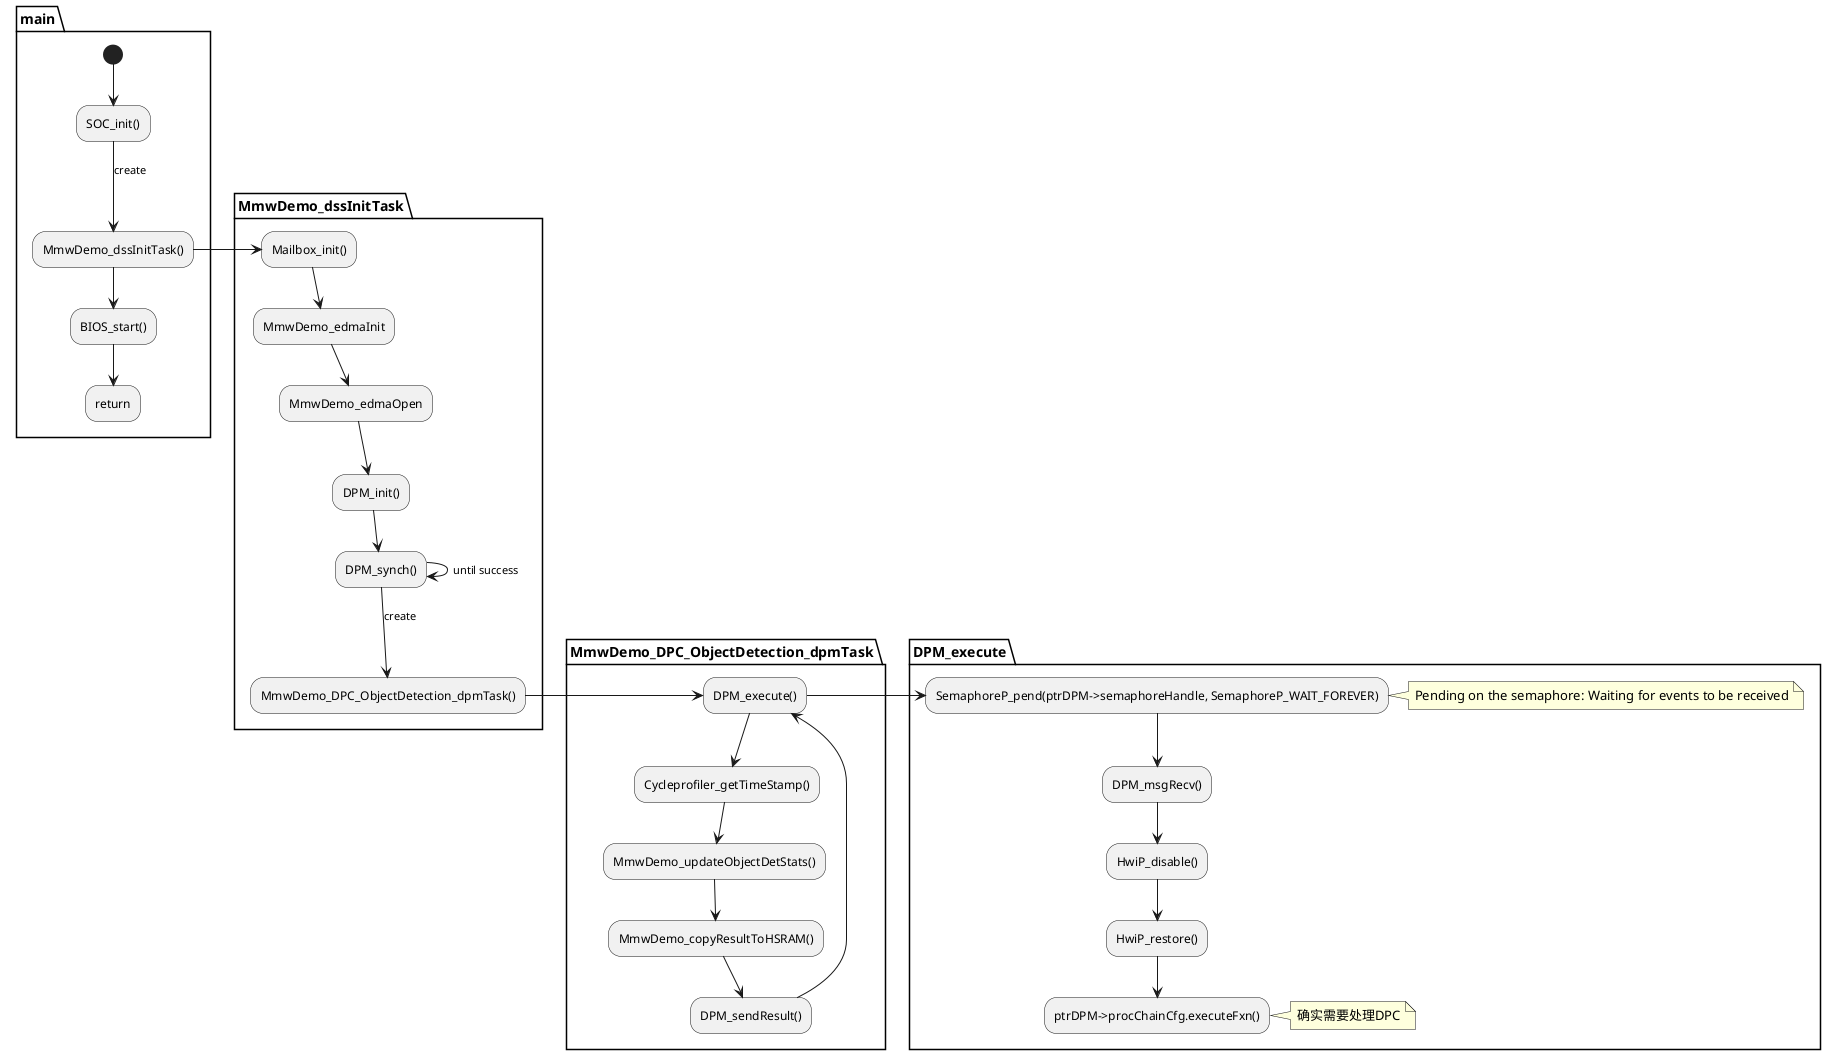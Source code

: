 @startuml dss

partition main
    (*) --> SOC_init()
    -->[create]MmwDemo_dssInitTask()
    -->BIOS_start()
    --> return 
end partition

partition "MmwDemo_dssInitTask"
    "MmwDemo_dssInitTask()"->Mailbox_init()
    -->MmwDemo_edmaInit
    -->MmwDemo_edmaOpen
    -->DPM_init()
    -->DPM_synch()
    -->[until success]DPM_synch()
    -->[create]MmwDemo_DPC_ObjectDetection_dpmTask()
end partition

partition "MmwDemo_DPC_ObjectDetection_dpmTask"
    "MmwDemo_DPC_ObjectDetection_dpmTask()" -> DPM_execute()
    -->Cycleprofiler_getTimeStamp()
    -->MmwDemo_updateObjectDetStats()
    -->MmwDemo_copyResultToHSRAM()
    -->DPM_sendResult()
    -->DPM_execute()
end partition

partition "DPM_execute"
    "DPM_execute()"->SemaphoreP_pend(ptrDPM->semaphoreHandle, SemaphoreP_WAIT_FOREVER)
    note right:Pending on the semaphore: Waiting for events to be received
    -->DPM_msgRecv()
    -->HwiP_disable()
    -->HwiP_restore()
    -->ptrDPM->procChainCfg.executeFxn()
    note right:确实需要处理DPC
end partition

@enduml